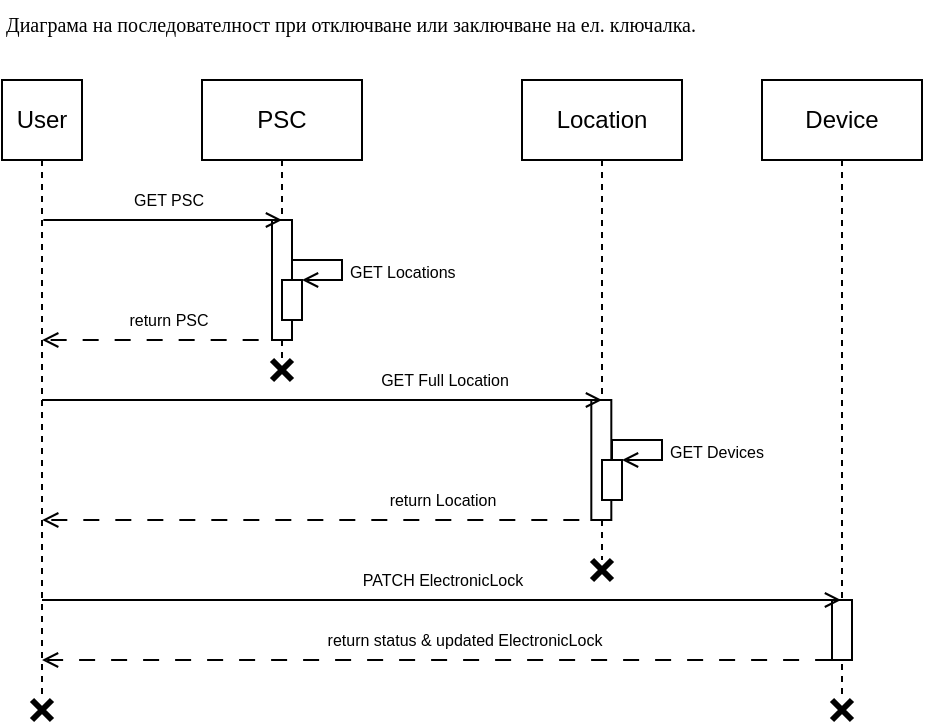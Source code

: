 <mxfile version="24.0.4" type="device">
  <diagram id="veOgcDAYwcQMUDRxtFas" name="Page-1">
    <mxGraphModel dx="1033" dy="385" grid="1" gridSize="10" guides="1" tooltips="1" connect="1" arrows="1" fold="1" page="1" pageScale="1" pageWidth="827" pageHeight="1169" math="0" shadow="0">
      <root>
        <mxCell id="0" />
        <mxCell id="1" parent="0" />
        <mxCell id="uFT6ipCB4S1YdqI-UAr_-30" style="edgeStyle=elbowEdgeStyle;rounded=0;orthogonalLoop=1;jettySize=auto;html=1;elbow=vertical;curved=0;dashed=1;endArrow=open;endFill=0;dashPattern=8 8;fontSize=8;" parent="1" edge="1">
          <mxGeometry relative="1" as="geometry">
            <mxPoint x="254.33" y="180" as="sourcePoint" />
            <mxPoint x="130.1" y="180.2" as="targetPoint" />
          </mxGeometry>
        </mxCell>
        <mxCell id="uFT6ipCB4S1YdqI-UAr_-31" value="return PSC" style="edgeLabel;html=1;align=center;verticalAlign=middle;resizable=0;points=[];fontSize=8;" parent="uFT6ipCB4S1YdqI-UAr_-30" vertex="1" connectable="0">
          <mxGeometry x="-0.056" y="-1" relative="1" as="geometry">
            <mxPoint x="-3" y="-9" as="offset" />
          </mxGeometry>
        </mxCell>
        <mxCell id="uFT6ipCB4S1YdqI-UAr_-32" value="PSC" style="shape=umlLifeline;perimeter=lifelinePerimeter;whiteSpace=wrap;html=1;container=0;dropTarget=0;collapsible=0;recursiveResize=0;outlineConnect=0;portConstraint=eastwest;newEdgeStyle={&quot;edgeStyle&quot;:&quot;elbowEdgeStyle&quot;,&quot;elbow&quot;:&quot;vertical&quot;,&quot;curved&quot;:0,&quot;rounded&quot;:0};" parent="1" vertex="1">
          <mxGeometry x="210" y="50" width="80" height="140" as="geometry" />
        </mxCell>
        <mxCell id="uFT6ipCB4S1YdqI-UAr_-33" value="GET Locations" style="html=1;align=left;spacingLeft=2;endArrow=open;rounded=0;edgeStyle=orthogonalEdgeStyle;curved=0;rounded=0;fontSize=8;endFill=0;" parent="uFT6ipCB4S1YdqI-UAr_-32" source="uFT6ipCB4S1YdqI-UAr_-35" target="uFT6ipCB4S1YdqI-UAr_-35" edge="1">
          <mxGeometry x="0.25" relative="1" as="geometry">
            <mxPoint x="40" y="160" as="sourcePoint" />
            <Array as="points">
              <mxPoint x="45" y="90" />
              <mxPoint x="70" y="90" />
              <mxPoint x="70" y="100" />
            </Array>
            <mxPoint as="offset" />
          </mxGeometry>
        </mxCell>
        <mxCell id="uFT6ipCB4S1YdqI-UAr_-34" value="" style="html=1;points=[[0,0,0,0,5],[0,1,0,0,-5],[1,0,0,0,5],[1,1,0,0,-5]];perimeter=orthogonalPerimeter;outlineConnect=0;targetShapes=umlLifeline;portConstraint=eastwest;newEdgeStyle={&quot;curved&quot;:0,&quot;rounded&quot;:0};fontSize=8;" parent="uFT6ipCB4S1YdqI-UAr_-32" vertex="1">
          <mxGeometry x="35" y="70" width="10" height="60" as="geometry" />
        </mxCell>
        <mxCell id="uFT6ipCB4S1YdqI-UAr_-35" value="" style="html=1;points=[[0,0,0,0,5],[0,1,0,0,-5],[1,0,0,0,5],[1,1,0,0,-5]];perimeter=orthogonalPerimeter;outlineConnect=0;targetShapes=umlLifeline;portConstraint=eastwest;newEdgeStyle={&quot;curved&quot;:0,&quot;rounded&quot;:0};fontSize=8;" parent="uFT6ipCB4S1YdqI-UAr_-32" vertex="1">
          <mxGeometry x="40" y="100" width="10" height="20" as="geometry" />
        </mxCell>
        <mxCell id="uFT6ipCB4S1YdqI-UAr_-36" value="Location" style="shape=umlLifeline;perimeter=lifelinePerimeter;whiteSpace=wrap;html=1;container=0;dropTarget=0;collapsible=0;recursiveResize=0;outlineConnect=0;portConstraint=eastwest;newEdgeStyle={&quot;edgeStyle&quot;:&quot;elbowEdgeStyle&quot;,&quot;elbow&quot;:&quot;vertical&quot;,&quot;curved&quot;:0,&quot;rounded&quot;:0};" parent="1" vertex="1">
          <mxGeometry x="370" y="50" width="80" height="240" as="geometry" />
        </mxCell>
        <mxCell id="uFT6ipCB4S1YdqI-UAr_-37" value="" style="html=1;points=[[0,0,0,0,5],[0,1,0,0,-5],[1,0,0,0,5],[1,1,0,0,-5]];perimeter=orthogonalPerimeter;outlineConnect=0;targetShapes=umlLifeline;portConstraint=eastwest;newEdgeStyle={&quot;curved&quot;:0,&quot;rounded&quot;:0};fontSize=8;" parent="uFT6ipCB4S1YdqI-UAr_-36" vertex="1">
          <mxGeometry x="34.66" y="160" width="10" height="60" as="geometry" />
        </mxCell>
        <mxCell id="uFT6ipCB4S1YdqI-UAr_-38" value="GET Devices" style="html=1;align=left;spacingLeft=2;endArrow=open;rounded=0;edgeStyle=orthogonalEdgeStyle;curved=0;rounded=0;fontSize=8;endFill=0;" parent="uFT6ipCB4S1YdqI-UAr_-36" source="uFT6ipCB4S1YdqI-UAr_-39" target="uFT6ipCB4S1YdqI-UAr_-39" edge="1">
          <mxGeometry x="0.25" relative="1" as="geometry">
            <mxPoint x="39.66" y="250" as="sourcePoint" />
            <Array as="points">
              <mxPoint x="45" y="180" />
              <mxPoint x="70" y="180" />
              <mxPoint x="70" y="190" />
            </Array>
            <mxPoint as="offset" />
          </mxGeometry>
        </mxCell>
        <mxCell id="uFT6ipCB4S1YdqI-UAr_-39" value="" style="html=1;points=[[0,0,0,0,5],[0,1,0,0,-5],[1,0,0,0,5],[1,1,0,0,-5]];perimeter=orthogonalPerimeter;outlineConnect=0;targetShapes=umlLifeline;portConstraint=eastwest;newEdgeStyle={&quot;curved&quot;:0,&quot;rounded&quot;:0};fontSize=8;" parent="uFT6ipCB4S1YdqI-UAr_-36" vertex="1">
          <mxGeometry x="40" y="190" width="10" height="20" as="geometry" />
        </mxCell>
        <mxCell id="uFT6ipCB4S1YdqI-UAr_-40" value="User" style="shape=umlLifeline;perimeter=lifelinePerimeter;whiteSpace=wrap;html=1;container=0;dropTarget=0;collapsible=0;recursiveResize=0;outlineConnect=0;portConstraint=eastwest;newEdgeStyle={&quot;edgeStyle&quot;:&quot;elbowEdgeStyle&quot;,&quot;elbow&quot;:&quot;vertical&quot;,&quot;curved&quot;:0,&quot;rounded&quot;:0};" parent="1" vertex="1">
          <mxGeometry x="120" y="50" width="20" height="310" as="geometry" />
        </mxCell>
        <mxCell id="uFT6ipCB4S1YdqI-UAr_-41" value="Device" style="shape=umlLifeline;perimeter=lifelinePerimeter;whiteSpace=wrap;html=1;container=0;dropTarget=0;collapsible=0;recursiveResize=0;outlineConnect=0;portConstraint=eastwest;newEdgeStyle={&quot;edgeStyle&quot;:&quot;elbowEdgeStyle&quot;,&quot;elbow&quot;:&quot;vertical&quot;,&quot;curved&quot;:0,&quot;rounded&quot;:0};" parent="1" vertex="1">
          <mxGeometry x="490" y="50" width="80" height="310" as="geometry" />
        </mxCell>
        <mxCell id="uFT6ipCB4S1YdqI-UAr_-42" value="User" style="whiteSpace=wrap;html=1;" parent="1" vertex="1">
          <mxGeometry x="110" y="50" width="40" height="40" as="geometry" />
        </mxCell>
        <mxCell id="uFT6ipCB4S1YdqI-UAr_-43" style="edgeStyle=elbowEdgeStyle;rounded=0;orthogonalLoop=1;jettySize=auto;html=1;elbow=vertical;curved=0;endArrow=open;endFill=0;fontSize=8;" parent="1" edge="1">
          <mxGeometry relative="1" as="geometry">
            <mxPoint x="130.667" y="120.0" as="sourcePoint" />
            <mxPoint x="250" y="120.0" as="targetPoint" />
          </mxGeometry>
        </mxCell>
        <mxCell id="uFT6ipCB4S1YdqI-UAr_-44" value="GET PSC" style="edgeLabel;html=1;align=center;verticalAlign=middle;resizable=0;points=[];fontSize=8;" parent="uFT6ipCB4S1YdqI-UAr_-43" vertex="1" connectable="0">
          <mxGeometry x="0.046" y="-2" relative="1" as="geometry">
            <mxPoint y="-12" as="offset" />
          </mxGeometry>
        </mxCell>
        <mxCell id="uFT6ipCB4S1YdqI-UAr_-45" value="" style="whiteSpace=wrap;html=1;fontSize=8;" parent="1" vertex="1">
          <mxGeometry x="525" y="310" width="10" height="30" as="geometry" />
        </mxCell>
        <mxCell id="uFT6ipCB4S1YdqI-UAr_-46" style="edgeStyle=elbowEdgeStyle;rounded=0;orthogonalLoop=1;jettySize=auto;html=1;elbow=vertical;curved=0;endArrow=open;endFill=0;fontSize=8;" parent="1" source="uFT6ipCB4S1YdqI-UAr_-40" edge="1">
          <mxGeometry relative="1" as="geometry">
            <mxPoint x="135.587" y="210" as="sourcePoint" />
            <mxPoint x="410" y="210" as="targetPoint" />
          </mxGeometry>
        </mxCell>
        <mxCell id="uFT6ipCB4S1YdqI-UAr_-47" value="GET Full Location" style="edgeLabel;html=1;align=center;verticalAlign=middle;resizable=0;points=[];fontSize=8;" parent="uFT6ipCB4S1YdqI-UAr_-46" vertex="1" connectable="0">
          <mxGeometry x="0.046" y="-2" relative="1" as="geometry">
            <mxPoint x="54" y="-12" as="offset" />
          </mxGeometry>
        </mxCell>
        <mxCell id="uFT6ipCB4S1YdqI-UAr_-48" style="edgeStyle=elbowEdgeStyle;rounded=0;orthogonalLoop=1;jettySize=auto;html=1;elbow=vertical;curved=0;dashed=1;endArrow=open;endFill=0;dashPattern=8 8;fontSize=8;" parent="1" edge="1">
          <mxGeometry relative="1" as="geometry">
            <mxPoint x="414.66" y="270" as="sourcePoint" />
            <mxPoint x="130.1" y="270" as="targetPoint" />
          </mxGeometry>
        </mxCell>
        <mxCell id="uFT6ipCB4S1YdqI-UAr_-49" value="return Location" style="edgeLabel;html=1;align=center;verticalAlign=middle;resizable=0;points=[];fontSize=8;" parent="uFT6ipCB4S1YdqI-UAr_-48" vertex="1" connectable="0">
          <mxGeometry x="-0.056" y="-1" relative="1" as="geometry">
            <mxPoint x="50" y="-9" as="offset" />
          </mxGeometry>
        </mxCell>
        <mxCell id="uFT6ipCB4S1YdqI-UAr_-50" style="edgeStyle=elbowEdgeStyle;rounded=0;orthogonalLoop=1;jettySize=auto;html=1;elbow=vertical;curved=0;endArrow=open;endFill=0;fontSize=8;" parent="1" target="uFT6ipCB4S1YdqI-UAr_-41" edge="1">
          <mxGeometry relative="1" as="geometry">
            <mxPoint x="130" y="310" as="sourcePoint" />
            <mxPoint x="410" y="310" as="targetPoint" />
          </mxGeometry>
        </mxCell>
        <mxCell id="uFT6ipCB4S1YdqI-UAr_-51" value="PATCH ElectronicLock" style="edgeLabel;html=1;align=center;verticalAlign=middle;resizable=0;points=[];fontSize=8;" parent="uFT6ipCB4S1YdqI-UAr_-50" vertex="1" connectable="0">
          <mxGeometry x="0.046" y="-2" relative="1" as="geometry">
            <mxPoint x="-9" y="-12" as="offset" />
          </mxGeometry>
        </mxCell>
        <mxCell id="uFT6ipCB4S1YdqI-UAr_-52" style="edgeStyle=elbowEdgeStyle;rounded=0;orthogonalLoop=1;jettySize=auto;html=1;elbow=vertical;curved=0;dashed=1;endArrow=open;endFill=0;dashPattern=8 8;fontSize=8;" parent="1" target="uFT6ipCB4S1YdqI-UAr_-40" edge="1">
          <mxGeometry relative="1" as="geometry">
            <mxPoint x="524.56" y="340" as="sourcePoint" />
            <mxPoint x="240.0" y="340" as="targetPoint" />
          </mxGeometry>
        </mxCell>
        <mxCell id="uFT6ipCB4S1YdqI-UAr_-53" value="return status &amp;amp; updated ElectronicLock" style="edgeLabel;html=1;align=center;verticalAlign=middle;resizable=0;points=[];fontSize=8;" parent="uFT6ipCB4S1YdqI-UAr_-52" vertex="1" connectable="0">
          <mxGeometry x="-0.056" y="-1" relative="1" as="geometry">
            <mxPoint x="2" y="-9" as="offset" />
          </mxGeometry>
        </mxCell>
        <mxCell id="uFT6ipCB4S1YdqI-UAr_-54" value="&lt;div style=&quot;font-size: 10px;&quot;&gt;&lt;span style=&quot;background-color: initial; font-size: 10px;&quot;&gt;Диаграма на последователност при отключване или заключване на ел. ключалка.&lt;/span&gt;&lt;/div&gt;" style="text;html=1;align=left;verticalAlign=top;resizable=0;points=[];autosize=1;strokeColor=none;fillColor=none;fontSize=10;fontFamily=Tahoma;" parent="1" vertex="1">
          <mxGeometry x="110" y="10" width="410" height="30" as="geometry" />
        </mxCell>
        <mxCell id="uFT6ipCB4S1YdqI-UAr_-55" value="" style="shape=umlDestroy;whiteSpace=wrap;html=1;strokeWidth=3;targetShapes=umlLifeline;" parent="1" vertex="1">
          <mxGeometry x="245" y="190" width="10" height="10" as="geometry" />
        </mxCell>
        <mxCell id="uFT6ipCB4S1YdqI-UAr_-56" value="" style="shape=umlDestroy;whiteSpace=wrap;html=1;strokeWidth=3;targetShapes=umlLifeline;" parent="1" vertex="1">
          <mxGeometry x="405" y="290" width="10" height="10" as="geometry" />
        </mxCell>
        <mxCell id="uFT6ipCB4S1YdqI-UAr_-57" value="" style="shape=umlDestroy;whiteSpace=wrap;html=1;strokeWidth=3;targetShapes=umlLifeline;" parent="1" vertex="1">
          <mxGeometry x="525" y="360" width="10" height="10" as="geometry" />
        </mxCell>
        <mxCell id="uFT6ipCB4S1YdqI-UAr_-58" value="" style="shape=umlDestroy;whiteSpace=wrap;html=1;strokeWidth=3;targetShapes=umlLifeline;" parent="1" vertex="1">
          <mxGeometry x="125" y="360" width="10" height="10" as="geometry" />
        </mxCell>
      </root>
    </mxGraphModel>
  </diagram>
</mxfile>
